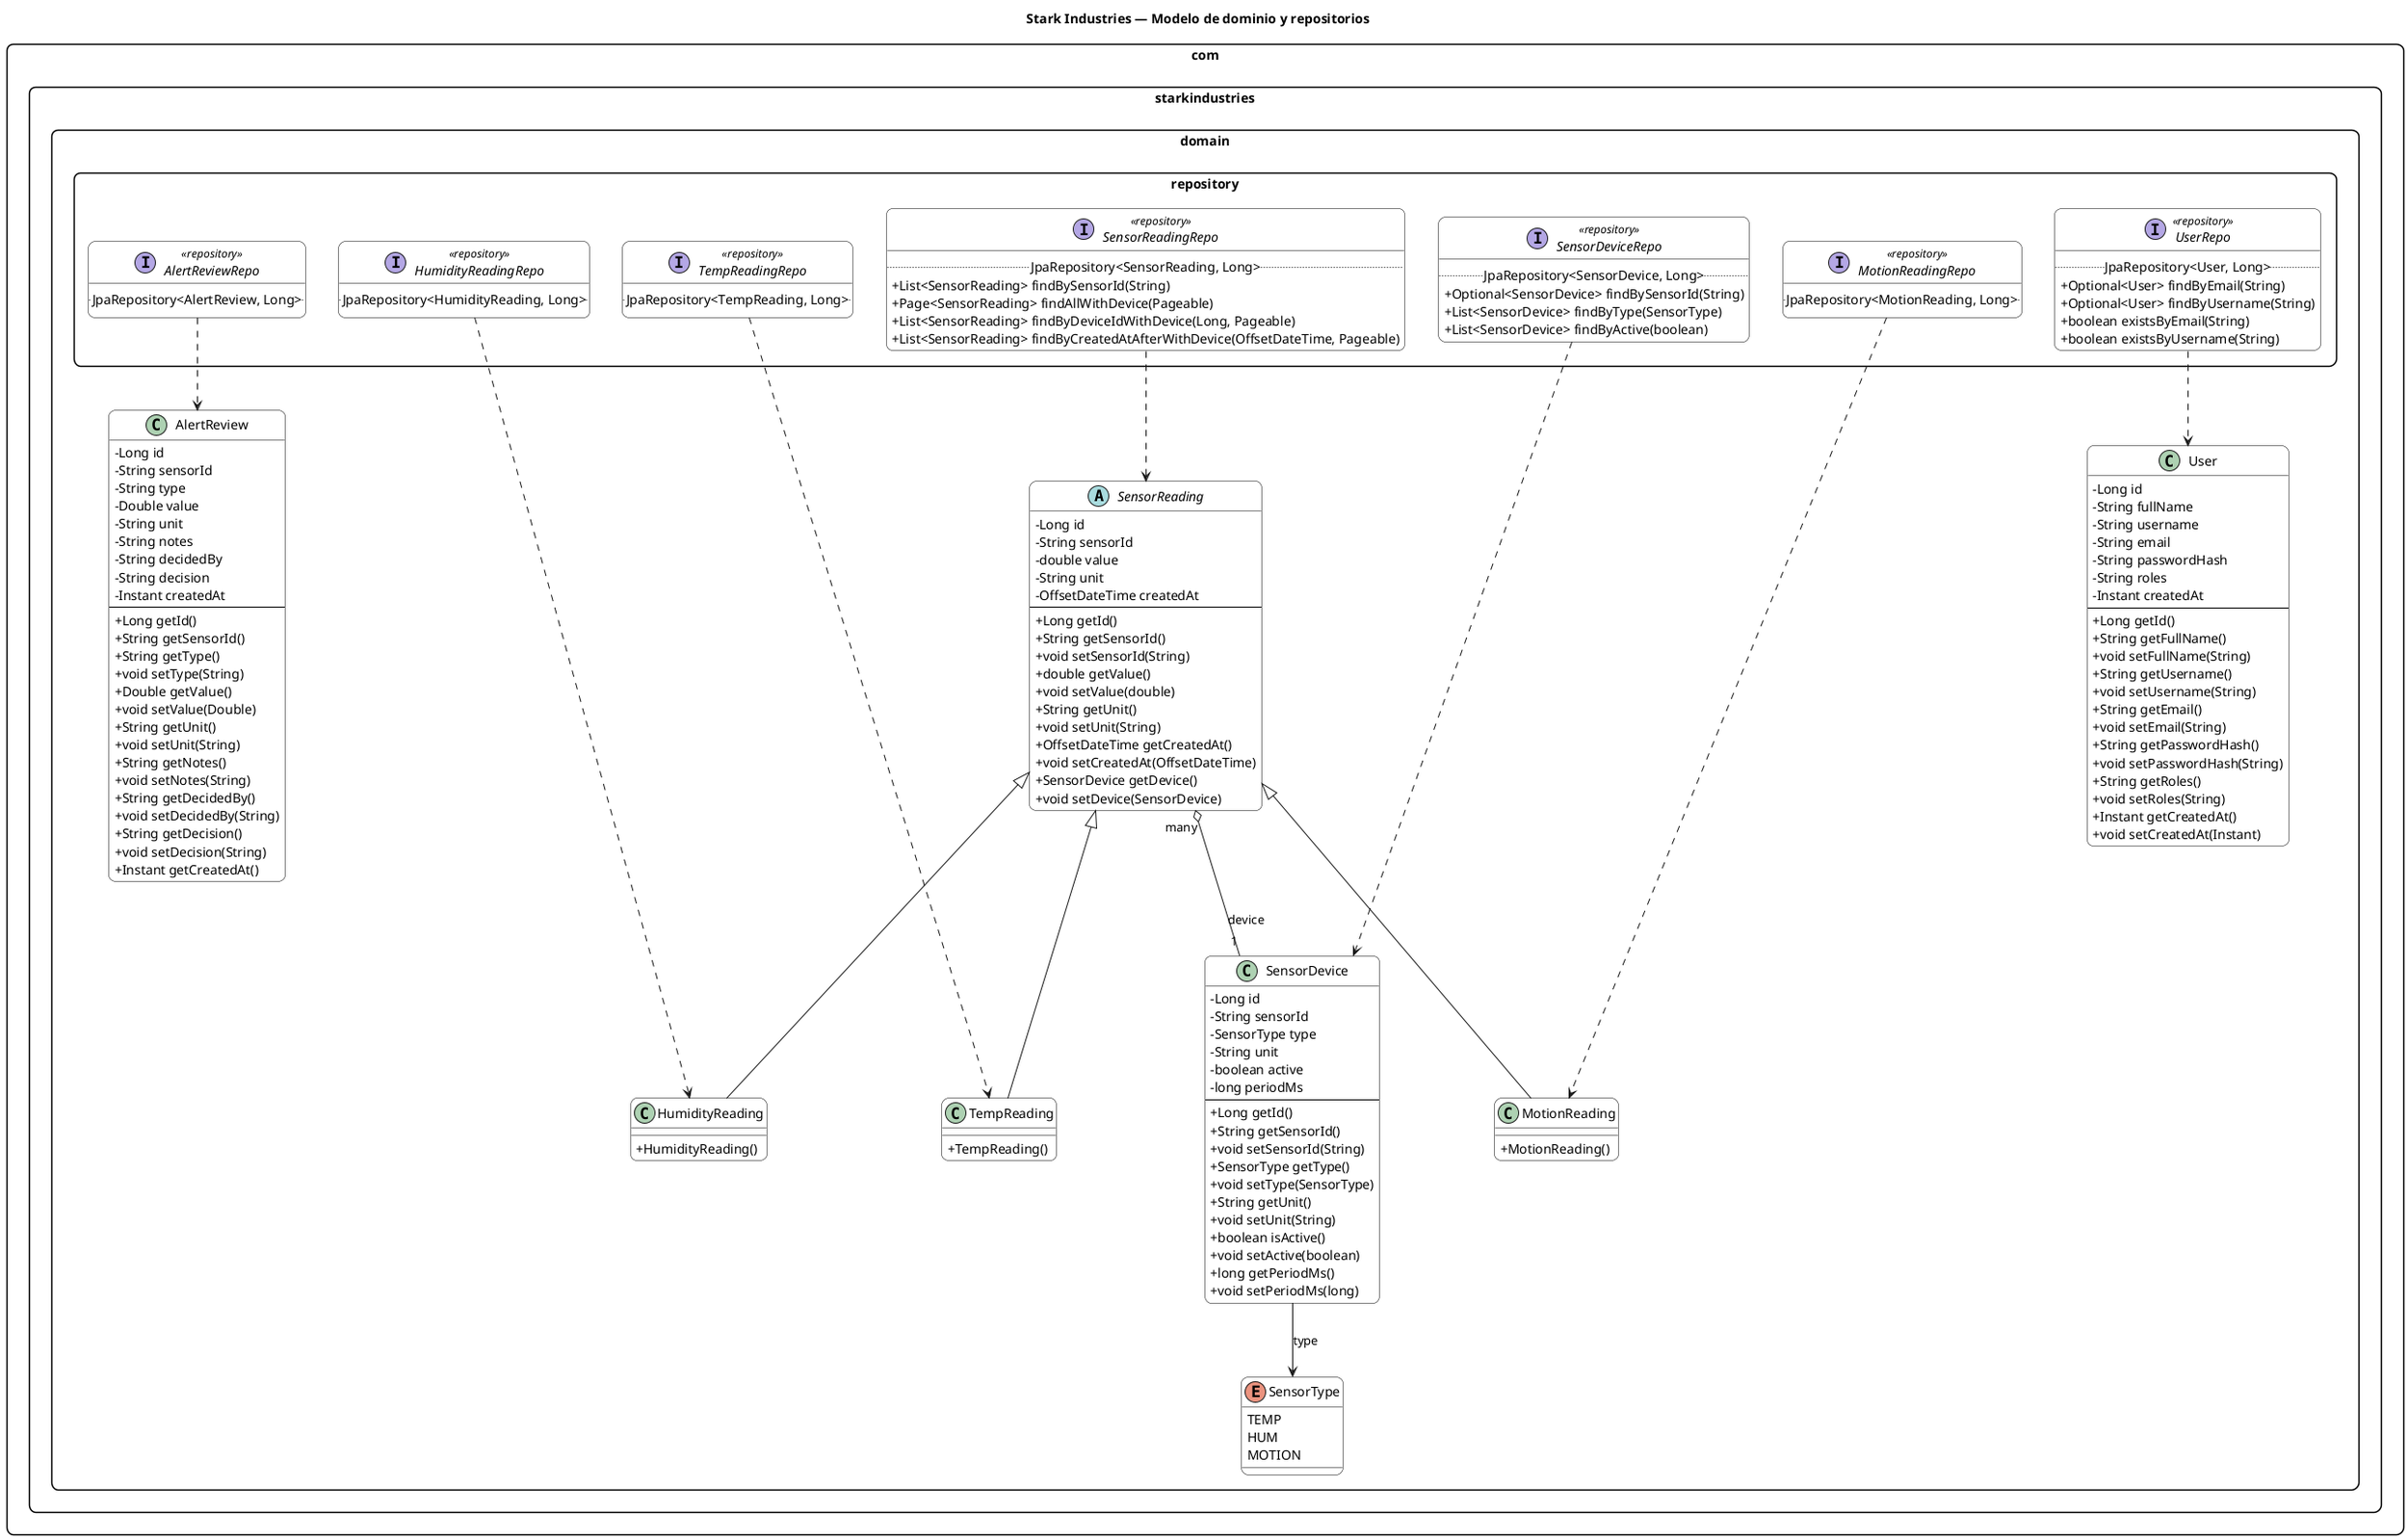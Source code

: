 @startuml
title Stark Industries — Modelo de dominio y repositorios

skinparam classAttributeIconSize 0
skinparam packageStyle rectangle
skinparam shadowing false
skinparam roundcorner 15
skinparam class {
  BackgroundColor White
  BorderColor Black
}

package "com.starkindustries.domain" {
  abstract class SensorReading {
    - Long id
    - String sensorId
    - double value
    - String unit
    - OffsetDateTime createdAt
    --
    + Long getId()
    + String getSensorId()
    + void setSensorId(String)
    + double getValue()
    + void setValue(double)
    + String getUnit()
    + void setUnit(String)
    + OffsetDateTime getCreatedAt()
    + void setCreatedAt(OffsetDateTime)
    + SensorDevice getDevice()
    + void setDevice(SensorDevice)
  }

  class TempReading {
    + TempReading()
  }
  class HumidityReading {
    + HumidityReading()
  }
  class MotionReading {
    + MotionReading()
  }

  class SensorDevice {
    - Long id
    - String sensorId
    - SensorType type
    - String unit
    - boolean active
    - long periodMs
    --
    + Long getId()
    + String getSensorId()
    + void setSensorId(String)
    + SensorType getType()
    + void setType(SensorType)
    + String getUnit()
    + void setUnit(String)
    + boolean isActive()
    + void setActive(boolean)
    + long getPeriodMs()
    + void setPeriodMs(long)
  }

  enum SensorType {
    TEMP
    HUM
    MOTION
  }

  class AlertReview {
    - Long id
    - String sensorId
    - String type
    - Double value
    - String unit
    - String notes
    - String decidedBy
    - String decision
    - Instant createdAt
    --
    + Long getId()
    + String getSensorId()
    + String getType()
    + void setType(String)
    + Double getValue()
    + void setValue(Double)
    + String getUnit()
    + void setUnit(String)
    + String getNotes()
    + void setNotes(String)
    + String getDecidedBy()
    + void setDecidedBy(String)
    + String getDecision()
    + void setDecision(String)
    + Instant getCreatedAt()
  }

  class User {
    - Long id
    - String fullName
    - String username
    - String email
    - String passwordHash
    - String roles
    - Instant createdAt
    --
    + Long getId()
    + String getFullName()
    + void setFullName(String)
    + String getUsername()
    + void setUsername(String)
    + String getEmail()
    + void setEmail(String)
    + String getPasswordHash()
    + void setPasswordHash(String)
    + String getRoles()
    + void setRoles(String)
    + Instant getCreatedAt()
    + void setCreatedAt(Instant)
  }
}

package "com.starkindustries.domain.repository" {
  interface AlertReviewRepo <<repository>> {
    ..JpaRepository<AlertReview, Long>..
  }
  interface SensorReadingRepo <<repository>> {
    ..JpaRepository<SensorReading, Long>..
    + List<SensorReading> findBySensorId(String)
    + Page<SensorReading> findAllWithDevice(Pageable)
    + List<SensorReading> findByDeviceIdWithDevice(Long, Pageable)
    + List<SensorReading> findByCreatedAtAfterWithDevice(OffsetDateTime, Pageable)
  }
  interface TempReadingRepo <<repository>> {
    ..JpaRepository<TempReading, Long>..
  }
  interface HumidityReadingRepo <<repository>> {
    ..JpaRepository<HumidityReading, Long>..
  }
  interface MotionReadingRepo <<repository>> {
    ..JpaRepository<MotionReading, Long>..
  }
  interface SensorDeviceRepo <<repository>> {
    ..JpaRepository<SensorDevice, Long>..
    + Optional<SensorDevice> findBySensorId(String)
    + List<SensorDevice> findByType(SensorType)
    + List<SensorDevice> findByActive(boolean)
  }
  interface UserRepo <<repository>> {
    ..JpaRepository<User, Long>..
    + Optional<User> findByEmail(String)
    + Optional<User> findByUsername(String)
    + boolean existsByEmail(String)
    + boolean existsByUsername(String)
  }
}

' === Herencia de las lecturas ===
SensorReading <|-- TempReading
SensorReading <|-- HumidityReading
SensorReading <|-- MotionReading

' === Relaciones ===
SensorReading "many" o-- "1" SensorDevice : device
SensorDevice --> SensorType : type

' === Repositorios -> Entidades (dependencias) ===
AlertReviewRepo ..> AlertReview
SensorReadingRepo ..> SensorReading
TempReadingRepo ..> TempReading
HumidityReadingRepo ..> HumidityReading
MotionReadingRepo ..> MotionReading
SensorDeviceRepo ..> SensorDevice
UserRepo ..> User

@enduml
